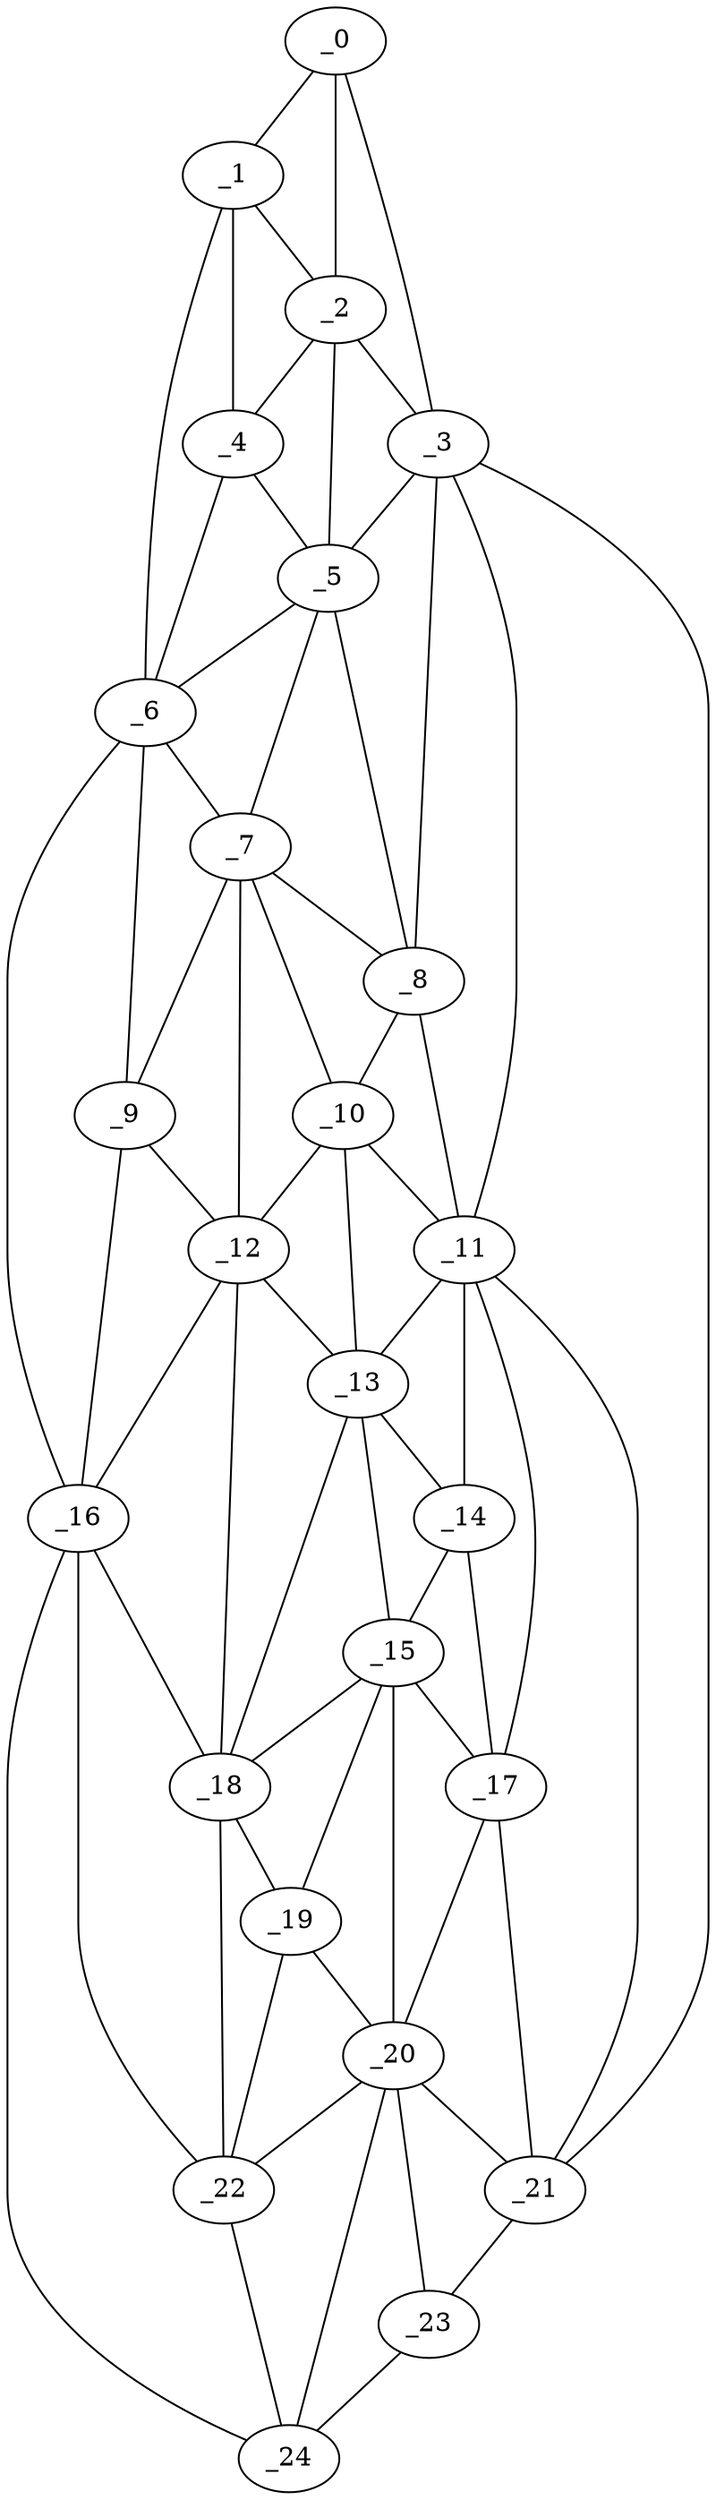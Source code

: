 graph "obj78__45.gxl" {
	_0	 [x=5,
		y=48];
	_1	 [x=13,
		y=45];
	_0 -- _1	 [valence=1];
	_2	 [x=25,
		y=57];
	_0 -- _2	 [valence=2];
	_3	 [x=26,
		y=67];
	_0 -- _3	 [valence=1];
	_1 -- _2	 [valence=2];
	_4	 [x=27,
		y=42];
	_1 -- _4	 [valence=1];
	_6	 [x=36,
		y=40];
	_1 -- _6	 [valence=1];
	_2 -- _3	 [valence=1];
	_2 -- _4	 [valence=2];
	_5	 [x=35,
		y=48];
	_2 -- _5	 [valence=2];
	_3 -- _5	 [valence=2];
	_8	 [x=58,
		y=62];
	_3 -- _8	 [valence=2];
	_11	 [x=72,
		y=74];
	_3 -- _11	 [valence=2];
	_21	 [x=110,
		y=92];
	_3 -- _21	 [valence=1];
	_4 -- _5	 [valence=1];
	_4 -- _6	 [valence=2];
	_5 -- _6	 [valence=2];
	_7	 [x=58,
		y=49];
	_5 -- _7	 [valence=2];
	_5 -- _8	 [valence=1];
	_6 -- _7	 [valence=1];
	_9	 [x=65,
		y=38];
	_6 -- _9	 [valence=1];
	_16	 [x=90,
		y=36];
	_6 -- _16	 [valence=1];
	_7 -- _8	 [valence=1];
	_7 -- _9	 [valence=2];
	_10	 [x=68,
		y=67];
	_7 -- _10	 [valence=2];
	_12	 [x=77,
		y=42];
	_7 -- _12	 [valence=2];
	_8 -- _10	 [valence=2];
	_8 -- _11	 [valence=1];
	_9 -- _12	 [valence=1];
	_9 -- _16	 [valence=2];
	_10 -- _11	 [valence=1];
	_10 -- _12	 [valence=2];
	_13	 [x=77,
		y=67];
	_10 -- _13	 [valence=2];
	_11 -- _13	 [valence=2];
	_14	 [x=79,
		y=72];
	_11 -- _14	 [valence=2];
	_17	 [x=94,
		y=82];
	_11 -- _17	 [valence=2];
	_11 -- _21	 [valence=1];
	_12 -- _13	 [valence=1];
	_12 -- _16	 [valence=2];
	_18	 [x=98,
		y=48];
	_12 -- _18	 [valence=2];
	_13 -- _14	 [valence=2];
	_15	 [x=85,
		y=71];
	_13 -- _15	 [valence=1];
	_13 -- _18	 [valence=2];
	_14 -- _15	 [valence=2];
	_14 -- _17	 [valence=2];
	_15 -- _17	 [valence=1];
	_15 -- _18	 [valence=2];
	_19	 [x=103,
		y=54];
	_15 -- _19	 [valence=2];
	_20	 [x=109,
		y=76];
	_15 -- _20	 [valence=2];
	_16 -- _18	 [valence=2];
	_22	 [x=112,
		y=58];
	_16 -- _22	 [valence=2];
	_24	 [x=126,
		y=69];
	_16 -- _24	 [valence=1];
	_17 -- _20	 [valence=2];
	_17 -- _21	 [valence=2];
	_18 -- _19	 [valence=2];
	_18 -- _22	 [valence=2];
	_19 -- _20	 [valence=2];
	_19 -- _22	 [valence=2];
	_20 -- _21	 [valence=1];
	_20 -- _22	 [valence=2];
	_23	 [x=121,
		y=92];
	_20 -- _23	 [valence=2];
	_20 -- _24	 [valence=2];
	_21 -- _23	 [valence=1];
	_22 -- _24	 [valence=1];
	_23 -- _24	 [valence=1];
}
